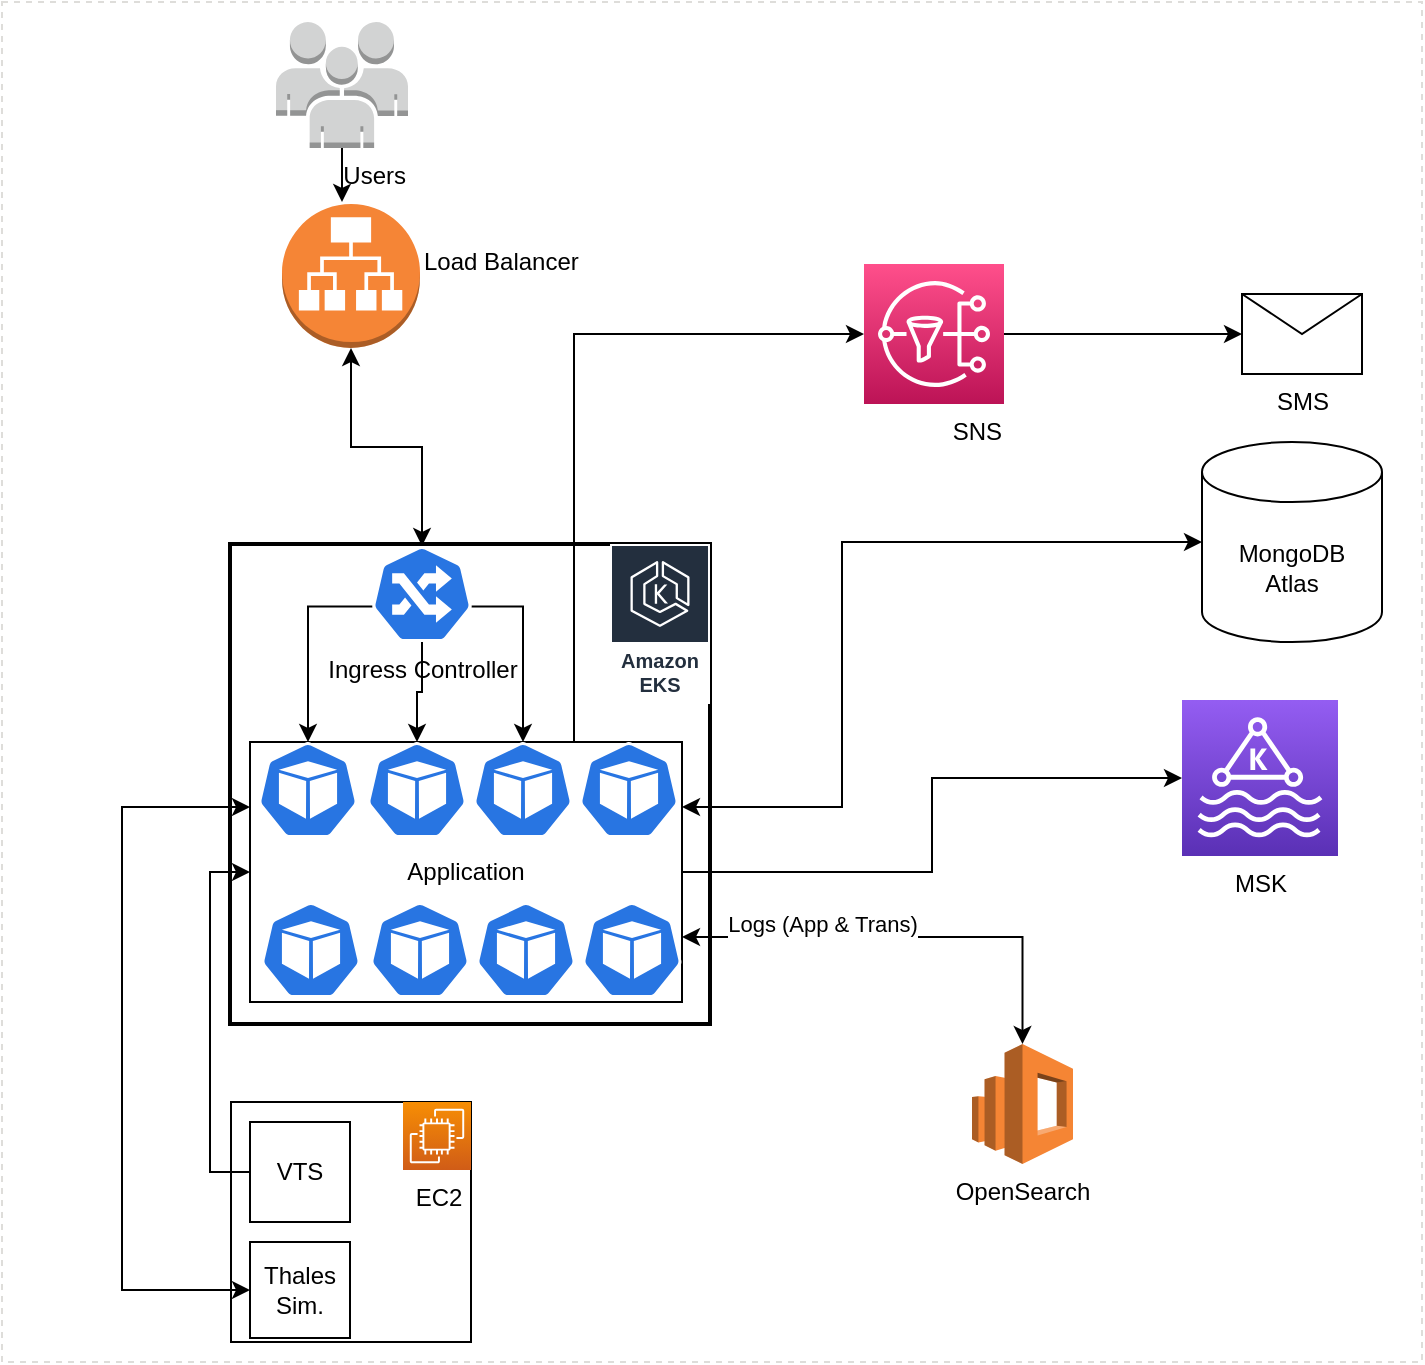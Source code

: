 <mxfile version="21.5.0" type="github">
  <diagram name="Page-1" id="r-T6OLwQH29qr_7euo9l">
    <mxGraphModel dx="1360" dy="795" grid="1" gridSize="10" guides="1" tooltips="1" connect="1" arrows="1" fold="1" page="1" pageScale="1" pageWidth="850" pageHeight="1100" math="0" shadow="0">
      <root>
        <mxCell id="0" />
        <mxCell id="1" parent="0" />
        <mxCell id="oR3EOA6jBZrTbAOyoPTf-1" value="" style="whiteSpace=wrap;html=1;aspect=fixed;strokeWidth=2;" parent="1" vertex="1">
          <mxGeometry x="114" y="271" width="240" height="240" as="geometry" />
        </mxCell>
        <mxCell id="oR3EOA6jBZrTbAOyoPTf-2" value="MongoDB&lt;br&gt;Atlas" style="shape=cylinder3;whiteSpace=wrap;html=1;boundedLbl=1;backgroundOutline=1;size=15;" parent="1" vertex="1">
          <mxGeometry x="600" y="220" width="90" height="100" as="geometry" />
        </mxCell>
        <mxCell id="oR3EOA6jBZrTbAOyoPTf-4" value="SMS" style="shape=message;html=1;html=1;outlineConnect=0;labelPosition=center;verticalLabelPosition=bottom;align=center;verticalAlign=top;" parent="1" vertex="1">
          <mxGeometry x="620" y="146" width="60" height="40" as="geometry" />
        </mxCell>
        <mxCell id="oR3EOA6jBZrTbAOyoPTf-30" style="edgeStyle=orthogonalEdgeStyle;rounded=0;orthogonalLoop=1;jettySize=auto;html=1;exitX=1;exitY=0.5;exitDx=0;exitDy=0;exitPerimeter=0;entryX=0;entryY=0.5;entryDx=0;entryDy=0;" parent="1" source="oR3EOA6jBZrTbAOyoPTf-5" target="oR3EOA6jBZrTbAOyoPTf-4" edge="1">
          <mxGeometry relative="1" as="geometry" />
        </mxCell>
        <mxCell id="oR3EOA6jBZrTbAOyoPTf-5" value="&lt;div align=&quot;right&quot;&gt;&lt;font color=&quot;#000000&quot;&gt;SNS&lt;/font&gt;&lt;/div&gt;" style="sketch=0;points=[[0,0,0],[0.25,0,0],[0.5,0,0],[0.75,0,0],[1,0,0],[0,1,0],[0.25,1,0],[0.5,1,0],[0.75,1,0],[1,1,0],[0,0.25,0],[0,0.5,0],[0,0.75,0],[1,0.25,0],[1,0.5,0],[1,0.75,0]];outlineConnect=0;fontColor=#232F3E;gradientColor=#FF4F8B;gradientDirection=north;fillColor=#BC1356;strokeColor=#ffffff;dashed=0;verticalLabelPosition=bottom;verticalAlign=top;align=right;html=1;fontSize=12;fontStyle=0;aspect=fixed;shape=mxgraph.aws4.resourceIcon;resIcon=mxgraph.aws4.sns;" parent="1" vertex="1">
          <mxGeometry x="431" y="131" width="70" height="70" as="geometry" />
        </mxCell>
        <mxCell id="oR3EOA6jBZrTbAOyoPTf-6" value="Amazon EKS" style="sketch=0;outlineConnect=0;fontColor=#232F3E;gradientColor=none;strokeColor=#ffffff;fillColor=#232F3E;dashed=0;verticalLabelPosition=middle;verticalAlign=bottom;align=center;html=1;whiteSpace=wrap;fontSize=10;fontStyle=1;spacing=3;shape=mxgraph.aws4.productIcon;prIcon=mxgraph.aws4.eks;" parent="1" vertex="1">
          <mxGeometry x="304" y="271" width="50" height="80" as="geometry" />
        </mxCell>
        <mxCell id="oR3EOA6jBZrTbAOyoPTf-8" value="OpenSearch" style="outlineConnect=0;dashed=0;verticalLabelPosition=bottom;verticalAlign=top;align=center;html=1;shape=mxgraph.aws3.elasticsearch_service;fillColor=#F58534;gradientColor=none;" parent="1" vertex="1">
          <mxGeometry x="485" y="521" width="50.5" height="60" as="geometry" />
        </mxCell>
        <mxCell id="3_2HW8Un-s5Gs4iZI3K2-3" style="edgeStyle=orthogonalEdgeStyle;rounded=0;orthogonalLoop=1;jettySize=auto;html=1;entryX=0.5;entryY=0;entryDx=0;entryDy=0;entryPerimeter=0;startArrow=classic;startFill=1;" edge="1" parent="1" source="oR3EOA6jBZrTbAOyoPTf-19" target="3_2HW8Un-s5Gs4iZI3K2-1">
          <mxGeometry relative="1" as="geometry" />
        </mxCell>
        <mxCell id="oR3EOA6jBZrTbAOyoPTf-19" value="&lt;div align=&quot;center&quot;&gt;Load Balancer&lt;/div&gt;&lt;div align=&quot;right&quot;&gt;&lt;br&gt;&lt;/div&gt;" style="outlineConnect=0;dashed=0;verticalLabelPosition=middle;verticalAlign=middle;align=left;html=1;shape=mxgraph.aws3.application_load_balancer;fillColor=#F58536;gradientColor=none;labelPosition=right;" parent="1" vertex="1">
          <mxGeometry x="140" y="101" width="69" height="72" as="geometry" />
        </mxCell>
        <mxCell id="oR3EOA6jBZrTbAOyoPTf-33" style="edgeStyle=orthogonalEdgeStyle;rounded=0;orthogonalLoop=1;jettySize=auto;html=1;exitX=0.5;exitY=1;exitDx=0;exitDy=0;exitPerimeter=0;" parent="1" source="oR3EOA6jBZrTbAOyoPTf-32" edge="1">
          <mxGeometry relative="1" as="geometry">
            <mxPoint x="170" y="100" as="targetPoint" />
          </mxGeometry>
        </mxCell>
        <mxCell id="oR3EOA6jBZrTbAOyoPTf-32" value="&lt;div align=&quot;right&quot;&gt;Users&lt;/div&gt;" style="outlineConnect=0;dashed=0;verticalLabelPosition=bottom;verticalAlign=top;align=right;html=1;shape=mxgraph.aws3.users;fillColor=#D2D3D3;gradientColor=none;" parent="1" vertex="1">
          <mxGeometry x="137" y="10" width="66" height="63" as="geometry" />
        </mxCell>
        <mxCell id="oR3EOA6jBZrTbAOyoPTf-34" value="" style="whiteSpace=wrap;html=1;aspect=fixed;" parent="1" vertex="1">
          <mxGeometry x="114.5" y="550" width="120" height="120" as="geometry" />
        </mxCell>
        <mxCell id="oR3EOA6jBZrTbAOyoPTf-35" value="&lt;font color=&quot;#000000&quot;&gt;EC2&lt;/font&gt;" style="sketch=0;points=[[0,0,0],[0.25,0,0],[0.5,0,0],[0.75,0,0],[1,0,0],[0,1,0],[0.25,1,0],[0.5,1,0],[0.75,1,0],[1,1,0],[0,0.25,0],[0,0.5,0],[0,0.75,0],[1,0.25,0],[1,0.5,0],[1,0.75,0]];outlineConnect=0;fontColor=#232F3E;gradientColor=#F78E04;gradientDirection=north;fillColor=#D05C17;strokeColor=#ffffff;dashed=0;verticalLabelPosition=bottom;verticalAlign=top;align=center;html=1;fontSize=12;fontStyle=0;aspect=fixed;shape=mxgraph.aws4.resourceIcon;resIcon=mxgraph.aws4.ec2;" parent="1" vertex="1">
          <mxGeometry x="200.5" y="550" width="34" height="34" as="geometry" />
        </mxCell>
        <mxCell id="3_2HW8Un-s5Gs4iZI3K2-18" style="edgeStyle=orthogonalEdgeStyle;rounded=0;orthogonalLoop=1;jettySize=auto;html=1;exitX=0;exitY=0.5;exitDx=0;exitDy=0;entryX=0;entryY=0.5;entryDx=0;entryDy=0;" edge="1" parent="1" source="oR3EOA6jBZrTbAOyoPTf-36" target="3_2HW8Un-s5Gs4iZI3K2-5">
          <mxGeometry relative="1" as="geometry" />
        </mxCell>
        <mxCell id="oR3EOA6jBZrTbAOyoPTf-36" value="VTS" style="whiteSpace=wrap;html=1;aspect=fixed;" parent="1" vertex="1">
          <mxGeometry x="124" y="560" width="50" height="50" as="geometry" />
        </mxCell>
        <mxCell id="oR3EOA6jBZrTbAOyoPTf-37" value="Thales&lt;br&gt;Sim." style="whiteSpace=wrap;html=1;aspect=fixed;" parent="1" vertex="1">
          <mxGeometry x="124" y="620" width="50" height="48" as="geometry" />
        </mxCell>
        <mxCell id="oR3EOA6jBZrTbAOyoPTf-41" value="&lt;font color=&quot;#000000&quot;&gt;&lt;span style=&quot;background-color: rgb(255, 255, 255);&quot;&gt;MSK&lt;/span&gt;&lt;/font&gt;" style="sketch=0;points=[[0,0,0],[0.25,0,0],[0.5,0,0],[0.75,0,0],[1,0,0],[0,1,0],[0.25,1,0],[0.5,1,0],[0.75,1,0],[1,1,0],[0,0.25,0],[0,0.5,0],[0,0.75,0],[1,0.25,0],[1,0.5,0],[1,0.75,0]];outlineConnect=0;fontColor=#232F3E;gradientColor=#945DF2;gradientDirection=north;fillColor=#5A30B5;strokeColor=#ffffff;dashed=0;verticalLabelPosition=bottom;verticalAlign=top;align=center;html=1;fontSize=12;fontStyle=0;aspect=fixed;shape=mxgraph.aws4.resourceIcon;resIcon=mxgraph.aws4.managed_streaming_for_kafka;" parent="1" vertex="1">
          <mxGeometry x="590" y="349" width="78" height="78" as="geometry" />
        </mxCell>
        <mxCell id="3_2HW8Un-s5Gs4iZI3K2-14" style="edgeStyle=orthogonalEdgeStyle;rounded=0;orthogonalLoop=1;jettySize=auto;html=1;entryX=0.5;entryY=0;entryDx=0;entryDy=0;entryPerimeter=0;" edge="1" parent="1" source="3_2HW8Un-s5Gs4iZI3K2-1" target="3_2HW8Un-s5Gs4iZI3K2-7">
          <mxGeometry relative="1" as="geometry" />
        </mxCell>
        <mxCell id="3_2HW8Un-s5Gs4iZI3K2-15" style="edgeStyle=orthogonalEdgeStyle;rounded=0;orthogonalLoop=1;jettySize=auto;html=1;exitX=0.995;exitY=0.63;exitDx=0;exitDy=0;exitPerimeter=0;" edge="1" parent="1" source="3_2HW8Un-s5Gs4iZI3K2-1" target="3_2HW8Un-s5Gs4iZI3K2-8">
          <mxGeometry relative="1" as="geometry" />
        </mxCell>
        <mxCell id="3_2HW8Un-s5Gs4iZI3K2-16" style="edgeStyle=orthogonalEdgeStyle;rounded=0;orthogonalLoop=1;jettySize=auto;html=1;exitX=0.005;exitY=0.63;exitDx=0;exitDy=0;exitPerimeter=0;entryX=0.5;entryY=0;entryDx=0;entryDy=0;entryPerimeter=0;" edge="1" parent="1" source="3_2HW8Un-s5Gs4iZI3K2-1" target="3_2HW8Un-s5Gs4iZI3K2-6">
          <mxGeometry relative="1" as="geometry" />
        </mxCell>
        <mxCell id="3_2HW8Un-s5Gs4iZI3K2-1" value="Ingress Controller" style="sketch=0;html=1;dashed=0;whitespace=wrap;fillColor=#2875E2;strokeColor=#ffffff;points=[[0.005,0.63,0],[0.1,0.2,0],[0.9,0.2,0],[0.5,0,0],[0.995,0.63,0],[0.72,0.99,0],[0.5,1,0],[0.28,0.99,0]];verticalLabelPosition=bottom;align=center;verticalAlign=top;shape=mxgraph.kubernetes.icon;prIcon=ing" vertex="1" parent="1">
          <mxGeometry x="185" y="272" width="50" height="48" as="geometry" />
        </mxCell>
        <mxCell id="3_2HW8Un-s5Gs4iZI3K2-20" style="edgeStyle=orthogonalEdgeStyle;rounded=0;orthogonalLoop=1;jettySize=auto;html=1;exitX=0;exitY=0.25;exitDx=0;exitDy=0;entryX=0;entryY=0.5;entryDx=0;entryDy=0;startArrow=classic;startFill=1;" edge="1" parent="1" source="3_2HW8Un-s5Gs4iZI3K2-5" target="oR3EOA6jBZrTbAOyoPTf-37">
          <mxGeometry relative="1" as="geometry">
            <Array as="points">
              <mxPoint x="60" y="403" />
              <mxPoint x="60" y="644" />
            </Array>
          </mxGeometry>
        </mxCell>
        <mxCell id="3_2HW8Un-s5Gs4iZI3K2-24" style="edgeStyle=orthogonalEdgeStyle;rounded=0;orthogonalLoop=1;jettySize=auto;html=1;exitX=1;exitY=0.75;exitDx=0;exitDy=0;startArrow=classic;startFill=1;" edge="1" parent="1" source="3_2HW8Un-s5Gs4iZI3K2-5" target="oR3EOA6jBZrTbAOyoPTf-8">
          <mxGeometry relative="1" as="geometry" />
        </mxCell>
        <mxCell id="3_2HW8Un-s5Gs4iZI3K2-28" value="&lt;div&gt;Logs (App &amp;amp; Trans)&lt;/div&gt;" style="edgeLabel;html=1;align=center;verticalAlign=middle;resizable=0;points=[];" vertex="1" connectable="0" parent="3_2HW8Un-s5Gs4iZI3K2-24">
          <mxGeometry x="-0.446" y="-3" relative="1" as="geometry">
            <mxPoint x="8" y="-10" as="offset" />
          </mxGeometry>
        </mxCell>
        <mxCell id="3_2HW8Un-s5Gs4iZI3K2-25" style="edgeStyle=orthogonalEdgeStyle;rounded=0;orthogonalLoop=1;jettySize=auto;html=1;exitX=1;exitY=0.5;exitDx=0;exitDy=0;" edge="1" parent="1" source="3_2HW8Un-s5Gs4iZI3K2-5" target="oR3EOA6jBZrTbAOyoPTf-41">
          <mxGeometry relative="1" as="geometry" />
        </mxCell>
        <mxCell id="3_2HW8Un-s5Gs4iZI3K2-26" style="edgeStyle=orthogonalEdgeStyle;rounded=0;orthogonalLoop=1;jettySize=auto;html=1;exitX=1;exitY=0.25;exitDx=0;exitDy=0;entryX=0;entryY=0.5;entryDx=0;entryDy=0;entryPerimeter=0;startArrow=classic;startFill=1;" edge="1" parent="1" source="3_2HW8Un-s5Gs4iZI3K2-5" target="oR3EOA6jBZrTbAOyoPTf-2">
          <mxGeometry relative="1" as="geometry">
            <Array as="points">
              <mxPoint x="420" y="403" />
              <mxPoint x="420" y="270" />
            </Array>
          </mxGeometry>
        </mxCell>
        <mxCell id="3_2HW8Un-s5Gs4iZI3K2-27" style="edgeStyle=orthogonalEdgeStyle;rounded=0;orthogonalLoop=1;jettySize=auto;html=1;exitX=0.75;exitY=0;exitDx=0;exitDy=0;entryX=0;entryY=0.5;entryDx=0;entryDy=0;entryPerimeter=0;" edge="1" parent="1" source="3_2HW8Un-s5Gs4iZI3K2-5" target="oR3EOA6jBZrTbAOyoPTf-5">
          <mxGeometry relative="1" as="geometry" />
        </mxCell>
        <mxCell id="3_2HW8Un-s5Gs4iZI3K2-5" value="Application" style="rounded=0;whiteSpace=wrap;html=1;" vertex="1" parent="1">
          <mxGeometry x="124" y="370" width="216" height="130" as="geometry" />
        </mxCell>
        <mxCell id="3_2HW8Un-s5Gs4iZI3K2-6" value="" style="sketch=0;html=1;dashed=0;whitespace=wrap;fillColor=#2875E2;strokeColor=#ffffff;points=[[0.005,0.63,0],[0.1,0.2,0],[0.9,0.2,0],[0.5,0,0],[0.995,0.63,0],[0.72,0.99,0],[0.5,1,0],[0.28,0.99,0]];verticalLabelPosition=bottom;align=center;verticalAlign=top;shape=mxgraph.kubernetes.icon;prIcon=pod" vertex="1" parent="1">
          <mxGeometry x="128" y="370" width="50" height="48" as="geometry" />
        </mxCell>
        <mxCell id="3_2HW8Un-s5Gs4iZI3K2-7" value="" style="sketch=0;html=1;dashed=0;whitespace=wrap;fillColor=#2875E2;strokeColor=#ffffff;points=[[0.005,0.63,0],[0.1,0.2,0],[0.9,0.2,0],[0.5,0,0],[0.995,0.63,0],[0.72,0.99,0],[0.5,1,0],[0.28,0.99,0]];verticalLabelPosition=bottom;align=center;verticalAlign=top;shape=mxgraph.kubernetes.icon;prIcon=pod" vertex="1" parent="1">
          <mxGeometry x="182.5" y="370" width="50" height="48" as="geometry" />
        </mxCell>
        <mxCell id="3_2HW8Un-s5Gs4iZI3K2-8" value="" style="sketch=0;html=1;dashed=0;whitespace=wrap;fillColor=#2875E2;strokeColor=#ffffff;points=[[0.005,0.63,0],[0.1,0.2,0],[0.9,0.2,0],[0.5,0,0],[0.995,0.63,0],[0.72,0.99,0],[0.5,1,0],[0.28,0.99,0]];verticalLabelPosition=bottom;align=center;verticalAlign=top;shape=mxgraph.kubernetes.icon;prIcon=pod" vertex="1" parent="1">
          <mxGeometry x="235.5" y="370" width="50" height="48" as="geometry" />
        </mxCell>
        <mxCell id="3_2HW8Un-s5Gs4iZI3K2-9" value="" style="sketch=0;html=1;dashed=0;whitespace=wrap;fillColor=#2875E2;strokeColor=#ffffff;points=[[0.005,0.63,0],[0.1,0.2,0],[0.9,0.2,0],[0.5,0,0],[0.995,0.63,0],[0.72,0.99,0],[0.5,1,0],[0.28,0.99,0]];verticalLabelPosition=bottom;align=center;verticalAlign=top;shape=mxgraph.kubernetes.icon;prIcon=pod" vertex="1" parent="1">
          <mxGeometry x="288.5" y="370" width="50" height="48" as="geometry" />
        </mxCell>
        <mxCell id="3_2HW8Un-s5Gs4iZI3K2-10" value="" style="sketch=0;html=1;dashed=0;whitespace=wrap;fillColor=#2875E2;strokeColor=#ffffff;points=[[0.005,0.63,0],[0.1,0.2,0],[0.9,0.2,0],[0.5,0,0],[0.995,0.63,0],[0.72,0.99,0],[0.5,1,0],[0.28,0.99,0]];verticalLabelPosition=bottom;align=center;verticalAlign=top;shape=mxgraph.kubernetes.icon;prIcon=pod" vertex="1" parent="1">
          <mxGeometry x="129.5" y="450" width="50" height="48" as="geometry" />
        </mxCell>
        <mxCell id="3_2HW8Un-s5Gs4iZI3K2-11" value="" style="sketch=0;html=1;dashed=0;whitespace=wrap;fillColor=#2875E2;strokeColor=#ffffff;points=[[0.005,0.63,0],[0.1,0.2,0],[0.9,0.2,0],[0.5,0,0],[0.995,0.63,0],[0.72,0.99,0],[0.5,1,0],[0.28,0.99,0]];verticalLabelPosition=bottom;align=center;verticalAlign=top;shape=mxgraph.kubernetes.icon;prIcon=pod" vertex="1" parent="1">
          <mxGeometry x="184" y="450" width="50" height="48" as="geometry" />
        </mxCell>
        <mxCell id="3_2HW8Un-s5Gs4iZI3K2-12" value="" style="sketch=0;html=1;dashed=0;whitespace=wrap;fillColor=#2875E2;strokeColor=#ffffff;points=[[0.005,0.63,0],[0.1,0.2,0],[0.9,0.2,0],[0.5,0,0],[0.995,0.63,0],[0.72,0.99,0],[0.5,1,0],[0.28,0.99,0]];verticalLabelPosition=bottom;align=center;verticalAlign=top;shape=mxgraph.kubernetes.icon;prIcon=pod" vertex="1" parent="1">
          <mxGeometry x="237" y="450" width="50" height="48" as="geometry" />
        </mxCell>
        <mxCell id="3_2HW8Un-s5Gs4iZI3K2-13" value="" style="sketch=0;html=1;dashed=0;whitespace=wrap;fillColor=#2875E2;strokeColor=#ffffff;points=[[0.005,0.63,0],[0.1,0.2,0],[0.9,0.2,0],[0.5,0,0],[0.995,0.63,0],[0.72,0.99,0],[0.5,1,0],[0.28,0.99,0]];verticalLabelPosition=bottom;align=center;verticalAlign=top;shape=mxgraph.kubernetes.icon;prIcon=pod" vertex="1" parent="1">
          <mxGeometry x="290" y="450" width="50" height="48" as="geometry" />
        </mxCell>
        <mxCell id="3_2HW8Un-s5Gs4iZI3K2-29" value="" style="rounded=0;whiteSpace=wrap;html=1;dashed=1;fillColor=none;strokeColor=#deddda;" vertex="1" parent="1">
          <mxGeometry width="710" height="680" as="geometry" />
        </mxCell>
      </root>
    </mxGraphModel>
  </diagram>
</mxfile>
